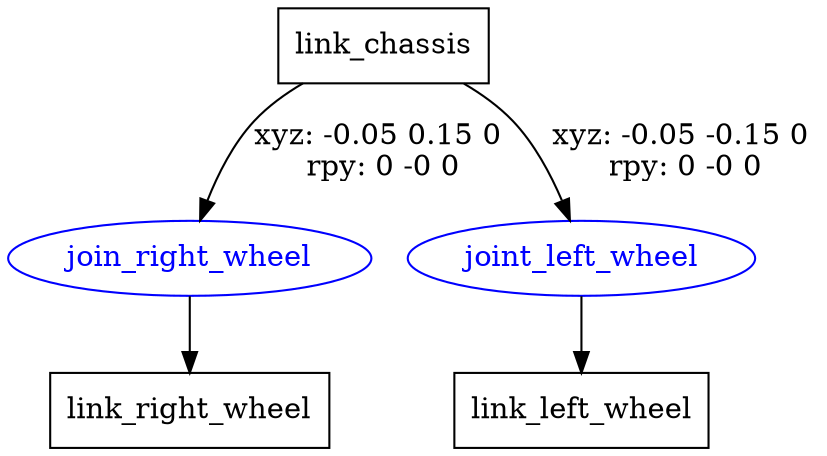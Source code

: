 digraph G {
node [shape=box];
"link_chassis" [label="link_chassis"];
"link_right_wheel" [label="link_right_wheel"];
"link_left_wheel" [label="link_left_wheel"];
node [shape=ellipse, color=blue, fontcolor=blue];
"link_chassis" -> "join_right_wheel" [label="xyz: -0.05 0.15 0 \nrpy: 0 -0 0"]
"join_right_wheel" -> "link_right_wheel"
"link_chassis" -> "joint_left_wheel" [label="xyz: -0.05 -0.15 0 \nrpy: 0 -0 0"]
"joint_left_wheel" -> "link_left_wheel"
}
